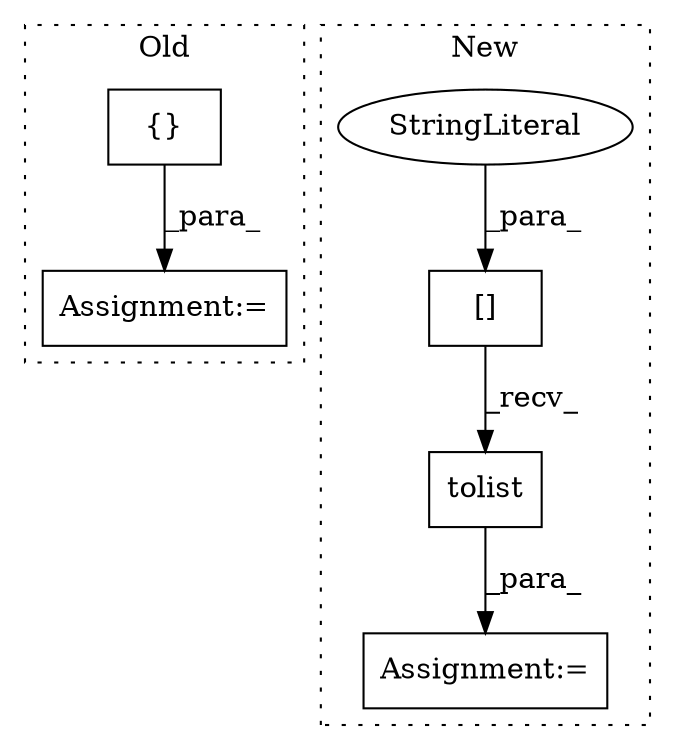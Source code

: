 digraph G {
subgraph cluster0 {
1 [label="{}" a="4" s="4860,5120" l="1,1" shape="box"];
4 [label="Assignment:=" a="7" s="4847" l="1" shape="box"];
label = "Old";
style="dotted";
}
subgraph cluster1 {
2 [label="tolist" a="32" s="233" l="8" shape="box"];
3 [label="Assignment:=" a="7" s="359" l="1" shape="box"];
5 [label="[]" a="2" s="181,231" l="41,1" shape="box"];
6 [label="StringLiteral" a="45" s="222" l="9" shape="ellipse"];
label = "New";
style="dotted";
}
1 -> 4 [label="_para_"];
2 -> 3 [label="_para_"];
5 -> 2 [label="_recv_"];
6 -> 5 [label="_para_"];
}